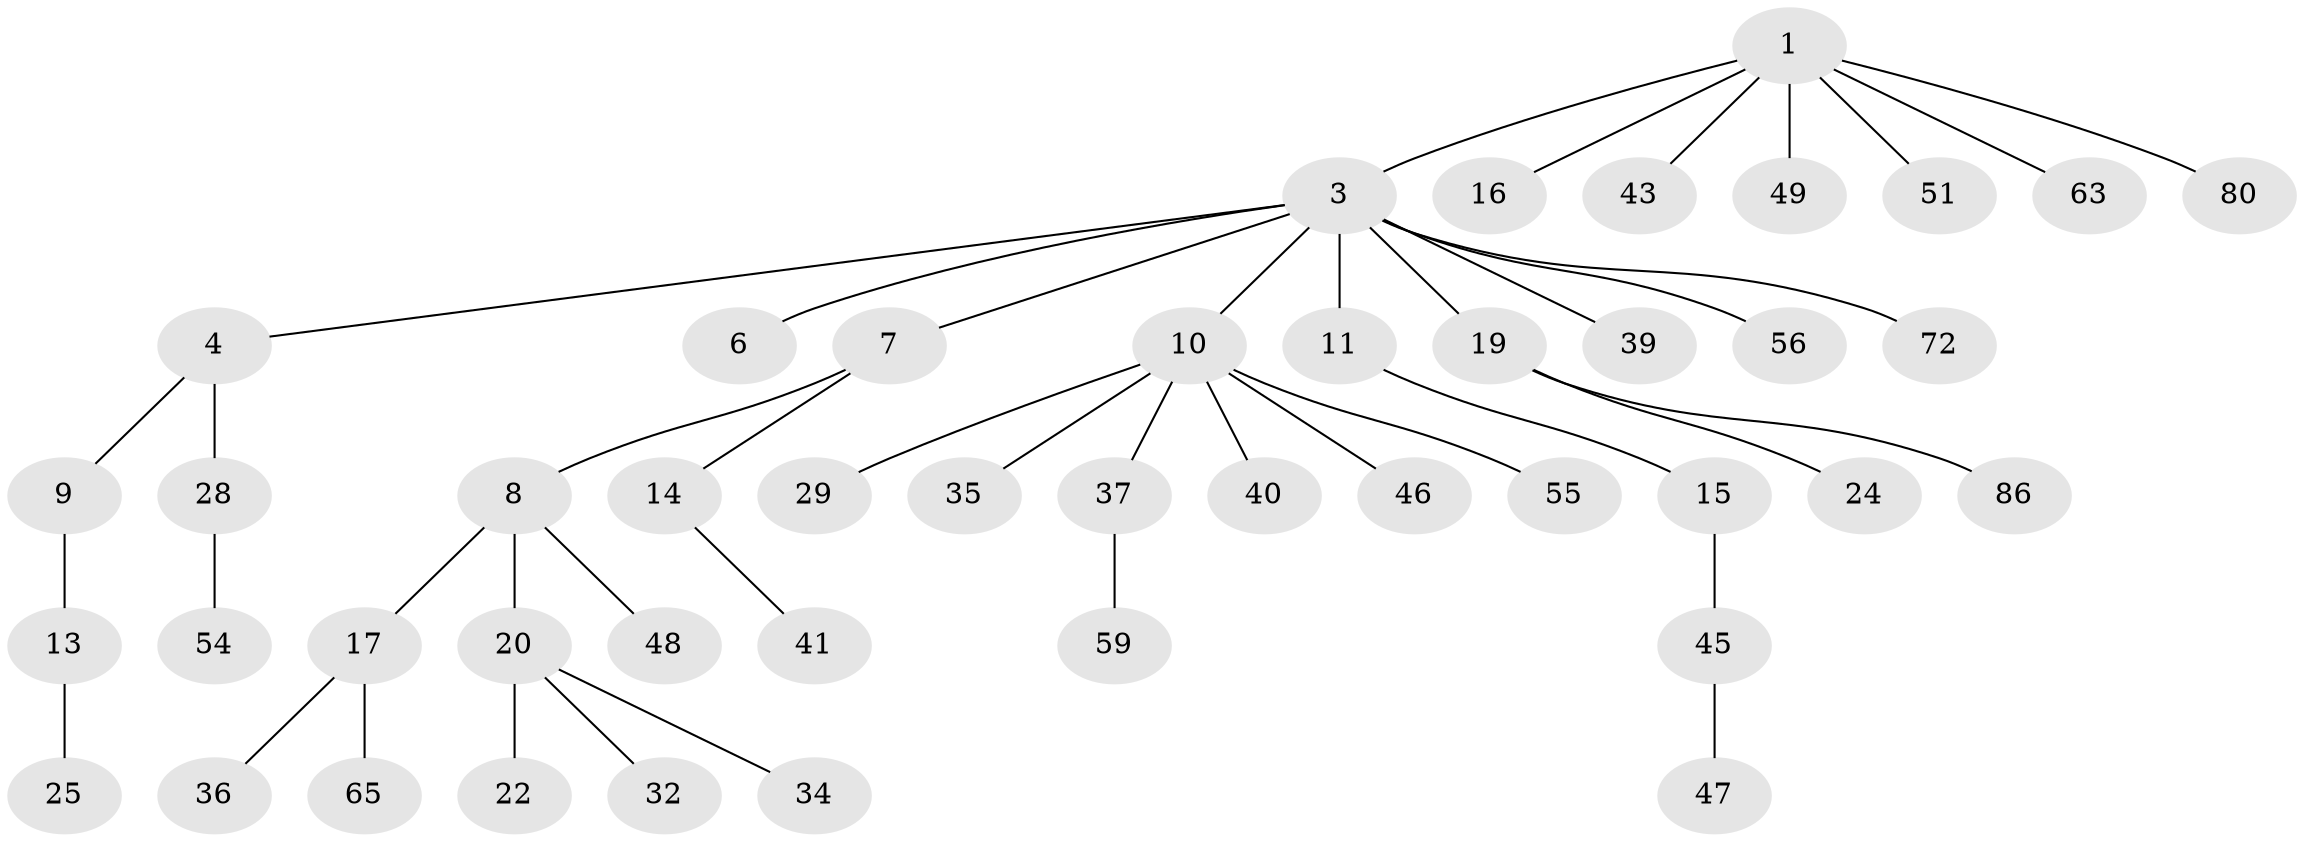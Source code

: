 // original degree distribution, {5: 0.03333333333333333, 6: 0.022222222222222223, 3: 0.13333333333333333, 1: 0.4666666666666667, 2: 0.3, 7: 0.011111111111111112, 4: 0.03333333333333333}
// Generated by graph-tools (version 1.1) at 2025/15/03/09/25 04:15:29]
// undirected, 45 vertices, 44 edges
graph export_dot {
graph [start="1"]
  node [color=gray90,style=filled];
  1 [super="+2+12+18"];
  3 [super="+5"];
  4;
  6;
  7;
  8 [super="+27"];
  9;
  10;
  11;
  13;
  14;
  15 [super="+57"];
  16 [super="+23+88"];
  17 [super="+21"];
  19;
  20;
  22 [super="+64"];
  24 [super="+62"];
  25 [super="+33+50"];
  28 [super="+31"];
  29;
  32 [super="+89"];
  34 [super="+44"];
  35;
  36 [super="+87"];
  37 [super="+38+52"];
  39;
  40 [super="+76"];
  41;
  43 [super="+78+83"];
  45;
  46;
  47 [super="+53"];
  48 [super="+74"];
  49 [super="+90"];
  51;
  54;
  55;
  56 [super="+68"];
  59;
  63;
  65;
  72;
  80;
  86;
  1 -- 3;
  1 -- 43;
  1 -- 80;
  1 -- 49;
  1 -- 51;
  1 -- 63;
  1 -- 16;
  3 -- 4;
  3 -- 6;
  3 -- 10;
  3 -- 19;
  3 -- 7;
  3 -- 39;
  3 -- 72;
  3 -- 56;
  3 -- 11;
  4 -- 9;
  4 -- 28;
  7 -- 8;
  7 -- 14;
  8 -- 17;
  8 -- 20;
  8 -- 48;
  9 -- 13;
  10 -- 29;
  10 -- 35;
  10 -- 37;
  10 -- 40;
  10 -- 46;
  10 -- 55;
  11 -- 15;
  13 -- 25;
  14 -- 41;
  15 -- 45;
  17 -- 65;
  17 -- 36;
  19 -- 24;
  19 -- 86;
  20 -- 22;
  20 -- 32;
  20 -- 34;
  28 -- 54;
  37 -- 59;
  45 -- 47;
}
